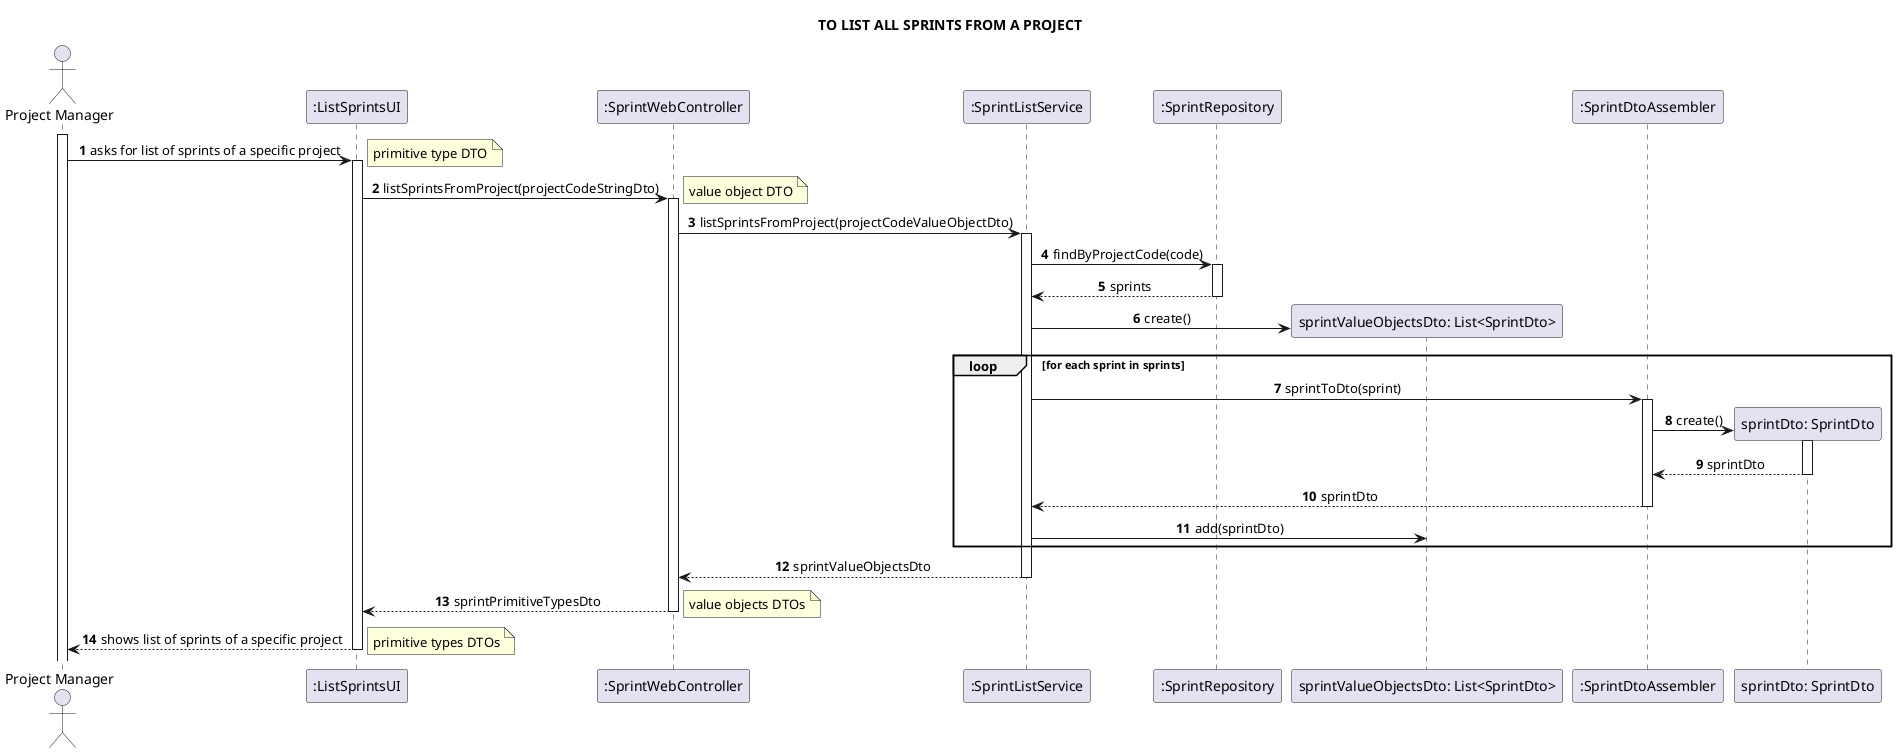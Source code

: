 @startuml

skinparam sequenceMessageAlign center
title TO LIST ALL SPRINTS FROM A PROJECT
autonumber
actor "Project Manager" as pm

participant ":ListSprintsUI" as ui
participant ":SprintWebController" as controller
participant ":SprintListService" as service
participant ":SprintRepository" as repository
participant "sprintValueObjectsDto: List<SprintDto>" as list
participant ":SprintDtoAssembler" as assembler
participant "sprintDto: SprintDto" as dto

activate pm
pm -> ui: asks for list of sprints of a specific project
activate ui
note right
primitive type DTO
end note
ui -> controller: listSprintsFromProject(projectCodeStringDto)
note right
value object DTO
end note
activate controller
controller -> service: listSprintsFromProject(projectCodeValueObjectDto)
activate service
service -> repository: findByProjectCode(code)
activate repository
repository --> service: sprints
deactivate repository
create list
service -> list: create()
loop for each sprint in sprints
service -> assembler: sprintToDto(sprint)
activate assembler
create dto
assembler -> dto: create()
activate dto
dto --> assembler: sprintDto
deactivate dto
assembler --> service: sprintDto
deactivate assembler
service -> list: add(sprintDto)
end loop
service --> controller: sprintValueObjectsDto
deactivate service
ui <-- controller: sprintPrimitiveTypesDto
note right
value objects DTOs
end note
deactivate controller
ui --> pm: shows list of sprints of a specific project
note right
primitive types DTOs
end note
deactivate ui

@enduml